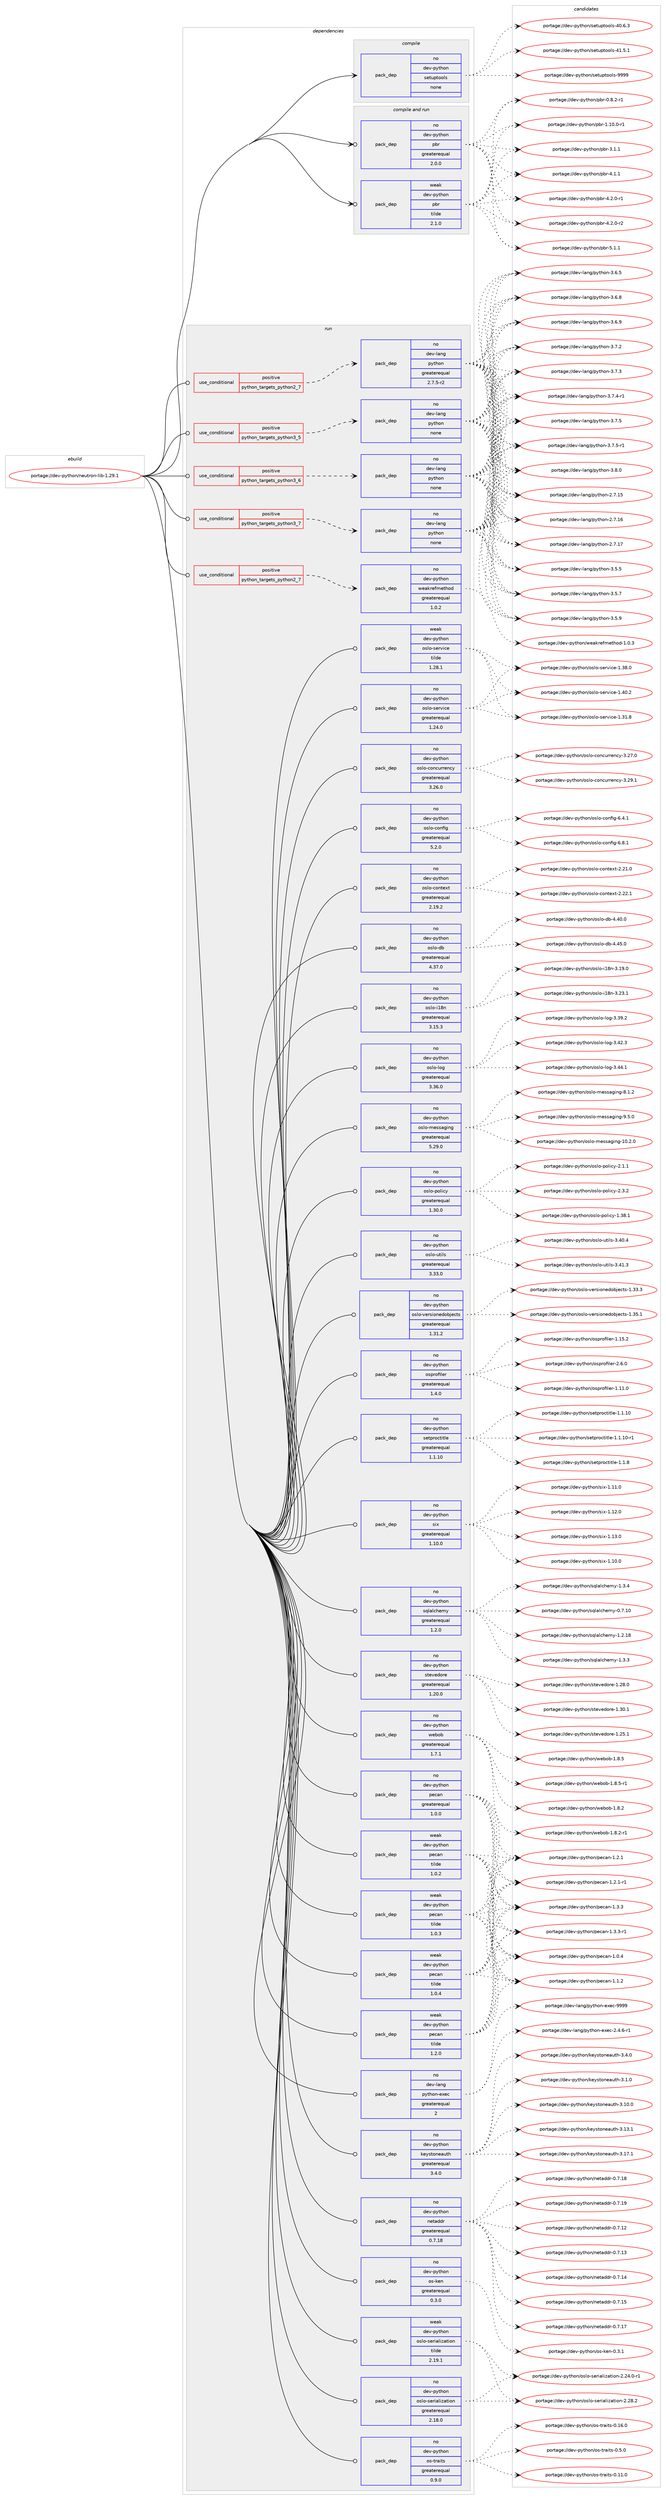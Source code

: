 digraph prolog {

# *************
# Graph options
# *************

newrank=true;
concentrate=true;
compound=true;
graph [rankdir=LR,fontname=Helvetica,fontsize=10,ranksep=1.5];#, ranksep=2.5, nodesep=0.2];
edge  [arrowhead=vee];
node  [fontname=Helvetica,fontsize=10];

# **********
# The ebuild
# **********

subgraph cluster_leftcol {
color=gray;
rank=same;
label=<<i>ebuild</i>>;
id [label="portage://dev-python/neutron-lib-1.29.1", color=red, width=4, href="../dev-python/neutron-lib-1.29.1.svg"];
}

# ****************
# The dependencies
# ****************

subgraph cluster_midcol {
color=gray;
label=<<i>dependencies</i>>;
subgraph cluster_compile {
fillcolor="#eeeeee";
style=filled;
label=<<i>compile</i>>;
subgraph pack115748 {
dependency151464 [label=<<TABLE BORDER="0" CELLBORDER="1" CELLSPACING="0" CELLPADDING="4" WIDTH="220"><TR><TD ROWSPAN="6" CELLPADDING="30">pack_dep</TD></TR><TR><TD WIDTH="110">no</TD></TR><TR><TD>dev-python</TD></TR><TR><TD>setuptools</TD></TR><TR><TD>none</TD></TR><TR><TD></TD></TR></TABLE>>, shape=none, color=blue];
}
id:e -> dependency151464:w [weight=20,style="solid",arrowhead="vee"];
}
subgraph cluster_compileandrun {
fillcolor="#eeeeee";
style=filled;
label=<<i>compile and run</i>>;
subgraph pack115749 {
dependency151465 [label=<<TABLE BORDER="0" CELLBORDER="1" CELLSPACING="0" CELLPADDING="4" WIDTH="220"><TR><TD ROWSPAN="6" CELLPADDING="30">pack_dep</TD></TR><TR><TD WIDTH="110">no</TD></TR><TR><TD>dev-python</TD></TR><TR><TD>pbr</TD></TR><TR><TD>greaterequal</TD></TR><TR><TD>2.0.0</TD></TR></TABLE>>, shape=none, color=blue];
}
id:e -> dependency151465:w [weight=20,style="solid",arrowhead="odotvee"];
subgraph pack115750 {
dependency151466 [label=<<TABLE BORDER="0" CELLBORDER="1" CELLSPACING="0" CELLPADDING="4" WIDTH="220"><TR><TD ROWSPAN="6" CELLPADDING="30">pack_dep</TD></TR><TR><TD WIDTH="110">weak</TD></TR><TR><TD>dev-python</TD></TR><TR><TD>pbr</TD></TR><TR><TD>tilde</TD></TR><TR><TD>2.1.0</TD></TR></TABLE>>, shape=none, color=blue];
}
id:e -> dependency151466:w [weight=20,style="solid",arrowhead="odotvee"];
}
subgraph cluster_run {
fillcolor="#eeeeee";
style=filled;
label=<<i>run</i>>;
subgraph cond32390 {
dependency151467 [label=<<TABLE BORDER="0" CELLBORDER="1" CELLSPACING="0" CELLPADDING="4"><TR><TD ROWSPAN="3" CELLPADDING="10">use_conditional</TD></TR><TR><TD>positive</TD></TR><TR><TD>python_targets_python2_7</TD></TR></TABLE>>, shape=none, color=red];
subgraph pack115751 {
dependency151468 [label=<<TABLE BORDER="0" CELLBORDER="1" CELLSPACING="0" CELLPADDING="4" WIDTH="220"><TR><TD ROWSPAN="6" CELLPADDING="30">pack_dep</TD></TR><TR><TD WIDTH="110">no</TD></TR><TR><TD>dev-lang</TD></TR><TR><TD>python</TD></TR><TR><TD>greaterequal</TD></TR><TR><TD>2.7.5-r2</TD></TR></TABLE>>, shape=none, color=blue];
}
dependency151467:e -> dependency151468:w [weight=20,style="dashed",arrowhead="vee"];
}
id:e -> dependency151467:w [weight=20,style="solid",arrowhead="odot"];
subgraph cond32391 {
dependency151469 [label=<<TABLE BORDER="0" CELLBORDER="1" CELLSPACING="0" CELLPADDING="4"><TR><TD ROWSPAN="3" CELLPADDING="10">use_conditional</TD></TR><TR><TD>positive</TD></TR><TR><TD>python_targets_python2_7</TD></TR></TABLE>>, shape=none, color=red];
subgraph pack115752 {
dependency151470 [label=<<TABLE BORDER="0" CELLBORDER="1" CELLSPACING="0" CELLPADDING="4" WIDTH="220"><TR><TD ROWSPAN="6" CELLPADDING="30">pack_dep</TD></TR><TR><TD WIDTH="110">no</TD></TR><TR><TD>dev-python</TD></TR><TR><TD>weakrefmethod</TD></TR><TR><TD>greaterequal</TD></TR><TR><TD>1.0.2</TD></TR></TABLE>>, shape=none, color=blue];
}
dependency151469:e -> dependency151470:w [weight=20,style="dashed",arrowhead="vee"];
}
id:e -> dependency151469:w [weight=20,style="solid",arrowhead="odot"];
subgraph cond32392 {
dependency151471 [label=<<TABLE BORDER="0" CELLBORDER="1" CELLSPACING="0" CELLPADDING="4"><TR><TD ROWSPAN="3" CELLPADDING="10">use_conditional</TD></TR><TR><TD>positive</TD></TR><TR><TD>python_targets_python3_5</TD></TR></TABLE>>, shape=none, color=red];
subgraph pack115753 {
dependency151472 [label=<<TABLE BORDER="0" CELLBORDER="1" CELLSPACING="0" CELLPADDING="4" WIDTH="220"><TR><TD ROWSPAN="6" CELLPADDING="30">pack_dep</TD></TR><TR><TD WIDTH="110">no</TD></TR><TR><TD>dev-lang</TD></TR><TR><TD>python</TD></TR><TR><TD>none</TD></TR><TR><TD></TD></TR></TABLE>>, shape=none, color=blue];
}
dependency151471:e -> dependency151472:w [weight=20,style="dashed",arrowhead="vee"];
}
id:e -> dependency151471:w [weight=20,style="solid",arrowhead="odot"];
subgraph cond32393 {
dependency151473 [label=<<TABLE BORDER="0" CELLBORDER="1" CELLSPACING="0" CELLPADDING="4"><TR><TD ROWSPAN="3" CELLPADDING="10">use_conditional</TD></TR><TR><TD>positive</TD></TR><TR><TD>python_targets_python3_6</TD></TR></TABLE>>, shape=none, color=red];
subgraph pack115754 {
dependency151474 [label=<<TABLE BORDER="0" CELLBORDER="1" CELLSPACING="0" CELLPADDING="4" WIDTH="220"><TR><TD ROWSPAN="6" CELLPADDING="30">pack_dep</TD></TR><TR><TD WIDTH="110">no</TD></TR><TR><TD>dev-lang</TD></TR><TR><TD>python</TD></TR><TR><TD>none</TD></TR><TR><TD></TD></TR></TABLE>>, shape=none, color=blue];
}
dependency151473:e -> dependency151474:w [weight=20,style="dashed",arrowhead="vee"];
}
id:e -> dependency151473:w [weight=20,style="solid",arrowhead="odot"];
subgraph cond32394 {
dependency151475 [label=<<TABLE BORDER="0" CELLBORDER="1" CELLSPACING="0" CELLPADDING="4"><TR><TD ROWSPAN="3" CELLPADDING="10">use_conditional</TD></TR><TR><TD>positive</TD></TR><TR><TD>python_targets_python3_7</TD></TR></TABLE>>, shape=none, color=red];
subgraph pack115755 {
dependency151476 [label=<<TABLE BORDER="0" CELLBORDER="1" CELLSPACING="0" CELLPADDING="4" WIDTH="220"><TR><TD ROWSPAN="6" CELLPADDING="30">pack_dep</TD></TR><TR><TD WIDTH="110">no</TD></TR><TR><TD>dev-lang</TD></TR><TR><TD>python</TD></TR><TR><TD>none</TD></TR><TR><TD></TD></TR></TABLE>>, shape=none, color=blue];
}
dependency151475:e -> dependency151476:w [weight=20,style="dashed",arrowhead="vee"];
}
id:e -> dependency151475:w [weight=20,style="solid",arrowhead="odot"];
subgraph pack115756 {
dependency151477 [label=<<TABLE BORDER="0" CELLBORDER="1" CELLSPACING="0" CELLPADDING="4" WIDTH="220"><TR><TD ROWSPAN="6" CELLPADDING="30">pack_dep</TD></TR><TR><TD WIDTH="110">no</TD></TR><TR><TD>dev-lang</TD></TR><TR><TD>python-exec</TD></TR><TR><TD>greaterequal</TD></TR><TR><TD>2</TD></TR></TABLE>>, shape=none, color=blue];
}
id:e -> dependency151477:w [weight=20,style="solid",arrowhead="odot"];
subgraph pack115757 {
dependency151478 [label=<<TABLE BORDER="0" CELLBORDER="1" CELLSPACING="0" CELLPADDING="4" WIDTH="220"><TR><TD ROWSPAN="6" CELLPADDING="30">pack_dep</TD></TR><TR><TD WIDTH="110">no</TD></TR><TR><TD>dev-python</TD></TR><TR><TD>keystoneauth</TD></TR><TR><TD>greaterequal</TD></TR><TR><TD>3.4.0</TD></TR></TABLE>>, shape=none, color=blue];
}
id:e -> dependency151478:w [weight=20,style="solid",arrowhead="odot"];
subgraph pack115758 {
dependency151479 [label=<<TABLE BORDER="0" CELLBORDER="1" CELLSPACING="0" CELLPADDING="4" WIDTH="220"><TR><TD ROWSPAN="6" CELLPADDING="30">pack_dep</TD></TR><TR><TD WIDTH="110">no</TD></TR><TR><TD>dev-python</TD></TR><TR><TD>netaddr</TD></TR><TR><TD>greaterequal</TD></TR><TR><TD>0.7.18</TD></TR></TABLE>>, shape=none, color=blue];
}
id:e -> dependency151479:w [weight=20,style="solid",arrowhead="odot"];
subgraph pack115759 {
dependency151480 [label=<<TABLE BORDER="0" CELLBORDER="1" CELLSPACING="0" CELLPADDING="4" WIDTH="220"><TR><TD ROWSPAN="6" CELLPADDING="30">pack_dep</TD></TR><TR><TD WIDTH="110">no</TD></TR><TR><TD>dev-python</TD></TR><TR><TD>os-ken</TD></TR><TR><TD>greaterequal</TD></TR><TR><TD>0.3.0</TD></TR></TABLE>>, shape=none, color=blue];
}
id:e -> dependency151480:w [weight=20,style="solid",arrowhead="odot"];
subgraph pack115760 {
dependency151481 [label=<<TABLE BORDER="0" CELLBORDER="1" CELLSPACING="0" CELLPADDING="4" WIDTH="220"><TR><TD ROWSPAN="6" CELLPADDING="30">pack_dep</TD></TR><TR><TD WIDTH="110">no</TD></TR><TR><TD>dev-python</TD></TR><TR><TD>os-traits</TD></TR><TR><TD>greaterequal</TD></TR><TR><TD>0.9.0</TD></TR></TABLE>>, shape=none, color=blue];
}
id:e -> dependency151481:w [weight=20,style="solid",arrowhead="odot"];
subgraph pack115761 {
dependency151482 [label=<<TABLE BORDER="0" CELLBORDER="1" CELLSPACING="0" CELLPADDING="4" WIDTH="220"><TR><TD ROWSPAN="6" CELLPADDING="30">pack_dep</TD></TR><TR><TD WIDTH="110">no</TD></TR><TR><TD>dev-python</TD></TR><TR><TD>oslo-concurrency</TD></TR><TR><TD>greaterequal</TD></TR><TR><TD>3.26.0</TD></TR></TABLE>>, shape=none, color=blue];
}
id:e -> dependency151482:w [weight=20,style="solid",arrowhead="odot"];
subgraph pack115762 {
dependency151483 [label=<<TABLE BORDER="0" CELLBORDER="1" CELLSPACING="0" CELLPADDING="4" WIDTH="220"><TR><TD ROWSPAN="6" CELLPADDING="30">pack_dep</TD></TR><TR><TD WIDTH="110">no</TD></TR><TR><TD>dev-python</TD></TR><TR><TD>oslo-config</TD></TR><TR><TD>greaterequal</TD></TR><TR><TD>5.2.0</TD></TR></TABLE>>, shape=none, color=blue];
}
id:e -> dependency151483:w [weight=20,style="solid",arrowhead="odot"];
subgraph pack115763 {
dependency151484 [label=<<TABLE BORDER="0" CELLBORDER="1" CELLSPACING="0" CELLPADDING="4" WIDTH="220"><TR><TD ROWSPAN="6" CELLPADDING="30">pack_dep</TD></TR><TR><TD WIDTH="110">no</TD></TR><TR><TD>dev-python</TD></TR><TR><TD>oslo-context</TD></TR><TR><TD>greaterequal</TD></TR><TR><TD>2.19.2</TD></TR></TABLE>>, shape=none, color=blue];
}
id:e -> dependency151484:w [weight=20,style="solid",arrowhead="odot"];
subgraph pack115764 {
dependency151485 [label=<<TABLE BORDER="0" CELLBORDER="1" CELLSPACING="0" CELLPADDING="4" WIDTH="220"><TR><TD ROWSPAN="6" CELLPADDING="30">pack_dep</TD></TR><TR><TD WIDTH="110">no</TD></TR><TR><TD>dev-python</TD></TR><TR><TD>oslo-db</TD></TR><TR><TD>greaterequal</TD></TR><TR><TD>4.37.0</TD></TR></TABLE>>, shape=none, color=blue];
}
id:e -> dependency151485:w [weight=20,style="solid",arrowhead="odot"];
subgraph pack115765 {
dependency151486 [label=<<TABLE BORDER="0" CELLBORDER="1" CELLSPACING="0" CELLPADDING="4" WIDTH="220"><TR><TD ROWSPAN="6" CELLPADDING="30">pack_dep</TD></TR><TR><TD WIDTH="110">no</TD></TR><TR><TD>dev-python</TD></TR><TR><TD>oslo-i18n</TD></TR><TR><TD>greaterequal</TD></TR><TR><TD>3.15.3</TD></TR></TABLE>>, shape=none, color=blue];
}
id:e -> dependency151486:w [weight=20,style="solid",arrowhead="odot"];
subgraph pack115766 {
dependency151487 [label=<<TABLE BORDER="0" CELLBORDER="1" CELLSPACING="0" CELLPADDING="4" WIDTH="220"><TR><TD ROWSPAN="6" CELLPADDING="30">pack_dep</TD></TR><TR><TD WIDTH="110">no</TD></TR><TR><TD>dev-python</TD></TR><TR><TD>oslo-log</TD></TR><TR><TD>greaterequal</TD></TR><TR><TD>3.36.0</TD></TR></TABLE>>, shape=none, color=blue];
}
id:e -> dependency151487:w [weight=20,style="solid",arrowhead="odot"];
subgraph pack115767 {
dependency151488 [label=<<TABLE BORDER="0" CELLBORDER="1" CELLSPACING="0" CELLPADDING="4" WIDTH="220"><TR><TD ROWSPAN="6" CELLPADDING="30">pack_dep</TD></TR><TR><TD WIDTH="110">no</TD></TR><TR><TD>dev-python</TD></TR><TR><TD>oslo-messaging</TD></TR><TR><TD>greaterequal</TD></TR><TR><TD>5.29.0</TD></TR></TABLE>>, shape=none, color=blue];
}
id:e -> dependency151488:w [weight=20,style="solid",arrowhead="odot"];
subgraph pack115768 {
dependency151489 [label=<<TABLE BORDER="0" CELLBORDER="1" CELLSPACING="0" CELLPADDING="4" WIDTH="220"><TR><TD ROWSPAN="6" CELLPADDING="30">pack_dep</TD></TR><TR><TD WIDTH="110">no</TD></TR><TR><TD>dev-python</TD></TR><TR><TD>oslo-policy</TD></TR><TR><TD>greaterequal</TD></TR><TR><TD>1.30.0</TD></TR></TABLE>>, shape=none, color=blue];
}
id:e -> dependency151489:w [weight=20,style="solid",arrowhead="odot"];
subgraph pack115769 {
dependency151490 [label=<<TABLE BORDER="0" CELLBORDER="1" CELLSPACING="0" CELLPADDING="4" WIDTH="220"><TR><TD ROWSPAN="6" CELLPADDING="30">pack_dep</TD></TR><TR><TD WIDTH="110">no</TD></TR><TR><TD>dev-python</TD></TR><TR><TD>oslo-serialization</TD></TR><TR><TD>greaterequal</TD></TR><TR><TD>2.18.0</TD></TR></TABLE>>, shape=none, color=blue];
}
id:e -> dependency151490:w [weight=20,style="solid",arrowhead="odot"];
subgraph pack115770 {
dependency151491 [label=<<TABLE BORDER="0" CELLBORDER="1" CELLSPACING="0" CELLPADDING="4" WIDTH="220"><TR><TD ROWSPAN="6" CELLPADDING="30">pack_dep</TD></TR><TR><TD WIDTH="110">no</TD></TR><TR><TD>dev-python</TD></TR><TR><TD>oslo-service</TD></TR><TR><TD>greaterequal</TD></TR><TR><TD>1.24.0</TD></TR></TABLE>>, shape=none, color=blue];
}
id:e -> dependency151491:w [weight=20,style="solid",arrowhead="odot"];
subgraph pack115771 {
dependency151492 [label=<<TABLE BORDER="0" CELLBORDER="1" CELLSPACING="0" CELLPADDING="4" WIDTH="220"><TR><TD ROWSPAN="6" CELLPADDING="30">pack_dep</TD></TR><TR><TD WIDTH="110">no</TD></TR><TR><TD>dev-python</TD></TR><TR><TD>oslo-utils</TD></TR><TR><TD>greaterequal</TD></TR><TR><TD>3.33.0</TD></TR></TABLE>>, shape=none, color=blue];
}
id:e -> dependency151492:w [weight=20,style="solid",arrowhead="odot"];
subgraph pack115772 {
dependency151493 [label=<<TABLE BORDER="0" CELLBORDER="1" CELLSPACING="0" CELLPADDING="4" WIDTH="220"><TR><TD ROWSPAN="6" CELLPADDING="30">pack_dep</TD></TR><TR><TD WIDTH="110">no</TD></TR><TR><TD>dev-python</TD></TR><TR><TD>oslo-versionedobjects</TD></TR><TR><TD>greaterequal</TD></TR><TR><TD>1.31.2</TD></TR></TABLE>>, shape=none, color=blue];
}
id:e -> dependency151493:w [weight=20,style="solid",arrowhead="odot"];
subgraph pack115773 {
dependency151494 [label=<<TABLE BORDER="0" CELLBORDER="1" CELLSPACING="0" CELLPADDING="4" WIDTH="220"><TR><TD ROWSPAN="6" CELLPADDING="30">pack_dep</TD></TR><TR><TD WIDTH="110">no</TD></TR><TR><TD>dev-python</TD></TR><TR><TD>osprofiler</TD></TR><TR><TD>greaterequal</TD></TR><TR><TD>1.4.0</TD></TR></TABLE>>, shape=none, color=blue];
}
id:e -> dependency151494:w [weight=20,style="solid",arrowhead="odot"];
subgraph pack115774 {
dependency151495 [label=<<TABLE BORDER="0" CELLBORDER="1" CELLSPACING="0" CELLPADDING="4" WIDTH="220"><TR><TD ROWSPAN="6" CELLPADDING="30">pack_dep</TD></TR><TR><TD WIDTH="110">no</TD></TR><TR><TD>dev-python</TD></TR><TR><TD>pecan</TD></TR><TR><TD>greaterequal</TD></TR><TR><TD>1.0.0</TD></TR></TABLE>>, shape=none, color=blue];
}
id:e -> dependency151495:w [weight=20,style="solid",arrowhead="odot"];
subgraph pack115775 {
dependency151496 [label=<<TABLE BORDER="0" CELLBORDER="1" CELLSPACING="0" CELLPADDING="4" WIDTH="220"><TR><TD ROWSPAN="6" CELLPADDING="30">pack_dep</TD></TR><TR><TD WIDTH="110">no</TD></TR><TR><TD>dev-python</TD></TR><TR><TD>setproctitle</TD></TR><TR><TD>greaterequal</TD></TR><TR><TD>1.1.10</TD></TR></TABLE>>, shape=none, color=blue];
}
id:e -> dependency151496:w [weight=20,style="solid",arrowhead="odot"];
subgraph pack115776 {
dependency151497 [label=<<TABLE BORDER="0" CELLBORDER="1" CELLSPACING="0" CELLPADDING="4" WIDTH="220"><TR><TD ROWSPAN="6" CELLPADDING="30">pack_dep</TD></TR><TR><TD WIDTH="110">no</TD></TR><TR><TD>dev-python</TD></TR><TR><TD>six</TD></TR><TR><TD>greaterequal</TD></TR><TR><TD>1.10.0</TD></TR></TABLE>>, shape=none, color=blue];
}
id:e -> dependency151497:w [weight=20,style="solid",arrowhead="odot"];
subgraph pack115777 {
dependency151498 [label=<<TABLE BORDER="0" CELLBORDER="1" CELLSPACING="0" CELLPADDING="4" WIDTH="220"><TR><TD ROWSPAN="6" CELLPADDING="30">pack_dep</TD></TR><TR><TD WIDTH="110">no</TD></TR><TR><TD>dev-python</TD></TR><TR><TD>sqlalchemy</TD></TR><TR><TD>greaterequal</TD></TR><TR><TD>1.2.0</TD></TR></TABLE>>, shape=none, color=blue];
}
id:e -> dependency151498:w [weight=20,style="solid",arrowhead="odot"];
subgraph pack115778 {
dependency151499 [label=<<TABLE BORDER="0" CELLBORDER="1" CELLSPACING="0" CELLPADDING="4" WIDTH="220"><TR><TD ROWSPAN="6" CELLPADDING="30">pack_dep</TD></TR><TR><TD WIDTH="110">no</TD></TR><TR><TD>dev-python</TD></TR><TR><TD>stevedore</TD></TR><TR><TD>greaterequal</TD></TR><TR><TD>1.20.0</TD></TR></TABLE>>, shape=none, color=blue];
}
id:e -> dependency151499:w [weight=20,style="solid",arrowhead="odot"];
subgraph pack115779 {
dependency151500 [label=<<TABLE BORDER="0" CELLBORDER="1" CELLSPACING="0" CELLPADDING="4" WIDTH="220"><TR><TD ROWSPAN="6" CELLPADDING="30">pack_dep</TD></TR><TR><TD WIDTH="110">no</TD></TR><TR><TD>dev-python</TD></TR><TR><TD>webob</TD></TR><TR><TD>greaterequal</TD></TR><TR><TD>1.7.1</TD></TR></TABLE>>, shape=none, color=blue];
}
id:e -> dependency151500:w [weight=20,style="solid",arrowhead="odot"];
subgraph pack115780 {
dependency151501 [label=<<TABLE BORDER="0" CELLBORDER="1" CELLSPACING="0" CELLPADDING="4" WIDTH="220"><TR><TD ROWSPAN="6" CELLPADDING="30">pack_dep</TD></TR><TR><TD WIDTH="110">weak</TD></TR><TR><TD>dev-python</TD></TR><TR><TD>oslo-serialization</TD></TR><TR><TD>tilde</TD></TR><TR><TD>2.19.1</TD></TR></TABLE>>, shape=none, color=blue];
}
id:e -> dependency151501:w [weight=20,style="solid",arrowhead="odot"];
subgraph pack115781 {
dependency151502 [label=<<TABLE BORDER="0" CELLBORDER="1" CELLSPACING="0" CELLPADDING="4" WIDTH="220"><TR><TD ROWSPAN="6" CELLPADDING="30">pack_dep</TD></TR><TR><TD WIDTH="110">weak</TD></TR><TR><TD>dev-python</TD></TR><TR><TD>oslo-service</TD></TR><TR><TD>tilde</TD></TR><TR><TD>1.28.1</TD></TR></TABLE>>, shape=none, color=blue];
}
id:e -> dependency151502:w [weight=20,style="solid",arrowhead="odot"];
subgraph pack115782 {
dependency151503 [label=<<TABLE BORDER="0" CELLBORDER="1" CELLSPACING="0" CELLPADDING="4" WIDTH="220"><TR><TD ROWSPAN="6" CELLPADDING="30">pack_dep</TD></TR><TR><TD WIDTH="110">weak</TD></TR><TR><TD>dev-python</TD></TR><TR><TD>pecan</TD></TR><TR><TD>tilde</TD></TR><TR><TD>1.0.2</TD></TR></TABLE>>, shape=none, color=blue];
}
id:e -> dependency151503:w [weight=20,style="solid",arrowhead="odot"];
subgraph pack115783 {
dependency151504 [label=<<TABLE BORDER="0" CELLBORDER="1" CELLSPACING="0" CELLPADDING="4" WIDTH="220"><TR><TD ROWSPAN="6" CELLPADDING="30">pack_dep</TD></TR><TR><TD WIDTH="110">weak</TD></TR><TR><TD>dev-python</TD></TR><TR><TD>pecan</TD></TR><TR><TD>tilde</TD></TR><TR><TD>1.0.3</TD></TR></TABLE>>, shape=none, color=blue];
}
id:e -> dependency151504:w [weight=20,style="solid",arrowhead="odot"];
subgraph pack115784 {
dependency151505 [label=<<TABLE BORDER="0" CELLBORDER="1" CELLSPACING="0" CELLPADDING="4" WIDTH="220"><TR><TD ROWSPAN="6" CELLPADDING="30">pack_dep</TD></TR><TR><TD WIDTH="110">weak</TD></TR><TR><TD>dev-python</TD></TR><TR><TD>pecan</TD></TR><TR><TD>tilde</TD></TR><TR><TD>1.0.4</TD></TR></TABLE>>, shape=none, color=blue];
}
id:e -> dependency151505:w [weight=20,style="solid",arrowhead="odot"];
subgraph pack115785 {
dependency151506 [label=<<TABLE BORDER="0" CELLBORDER="1" CELLSPACING="0" CELLPADDING="4" WIDTH="220"><TR><TD ROWSPAN="6" CELLPADDING="30">pack_dep</TD></TR><TR><TD WIDTH="110">weak</TD></TR><TR><TD>dev-python</TD></TR><TR><TD>pecan</TD></TR><TR><TD>tilde</TD></TR><TR><TD>1.2.0</TD></TR></TABLE>>, shape=none, color=blue];
}
id:e -> dependency151506:w [weight=20,style="solid",arrowhead="odot"];
}
}

# **************
# The candidates
# **************

subgraph cluster_choices {
rank=same;
color=gray;
label=<<i>candidates</i>>;

subgraph choice115748 {
color=black;
nodesep=1;
choiceportage100101118451121211161041111104711510111611711211611111110811545524846544651 [label="portage://dev-python/setuptools-40.6.3", color=red, width=4,href="../dev-python/setuptools-40.6.3.svg"];
choiceportage100101118451121211161041111104711510111611711211611111110811545524946534649 [label="portage://dev-python/setuptools-41.5.1", color=red, width=4,href="../dev-python/setuptools-41.5.1.svg"];
choiceportage10010111845112121116104111110471151011161171121161111111081154557575757 [label="portage://dev-python/setuptools-9999", color=red, width=4,href="../dev-python/setuptools-9999.svg"];
dependency151464:e -> choiceportage100101118451121211161041111104711510111611711211611111110811545524846544651:w [style=dotted,weight="100"];
dependency151464:e -> choiceportage100101118451121211161041111104711510111611711211611111110811545524946534649:w [style=dotted,weight="100"];
dependency151464:e -> choiceportage10010111845112121116104111110471151011161171121161111111081154557575757:w [style=dotted,weight="100"];
}
subgraph choice115749 {
color=black;
nodesep=1;
choiceportage1001011184511212111610411111047112981144548465646504511449 [label="portage://dev-python/pbr-0.8.2-r1", color=red, width=4,href="../dev-python/pbr-0.8.2-r1.svg"];
choiceportage100101118451121211161041111104711298114454946494846484511449 [label="portage://dev-python/pbr-1.10.0-r1", color=red, width=4,href="../dev-python/pbr-1.10.0-r1.svg"];
choiceportage100101118451121211161041111104711298114455146494649 [label="portage://dev-python/pbr-3.1.1", color=red, width=4,href="../dev-python/pbr-3.1.1.svg"];
choiceportage100101118451121211161041111104711298114455246494649 [label="portage://dev-python/pbr-4.1.1", color=red, width=4,href="../dev-python/pbr-4.1.1.svg"];
choiceportage1001011184511212111610411111047112981144552465046484511449 [label="portage://dev-python/pbr-4.2.0-r1", color=red, width=4,href="../dev-python/pbr-4.2.0-r1.svg"];
choiceportage1001011184511212111610411111047112981144552465046484511450 [label="portage://dev-python/pbr-4.2.0-r2", color=red, width=4,href="../dev-python/pbr-4.2.0-r2.svg"];
choiceportage100101118451121211161041111104711298114455346494649 [label="portage://dev-python/pbr-5.1.1", color=red, width=4,href="../dev-python/pbr-5.1.1.svg"];
dependency151465:e -> choiceportage1001011184511212111610411111047112981144548465646504511449:w [style=dotted,weight="100"];
dependency151465:e -> choiceportage100101118451121211161041111104711298114454946494846484511449:w [style=dotted,weight="100"];
dependency151465:e -> choiceportage100101118451121211161041111104711298114455146494649:w [style=dotted,weight="100"];
dependency151465:e -> choiceportage100101118451121211161041111104711298114455246494649:w [style=dotted,weight="100"];
dependency151465:e -> choiceportage1001011184511212111610411111047112981144552465046484511449:w [style=dotted,weight="100"];
dependency151465:e -> choiceportage1001011184511212111610411111047112981144552465046484511450:w [style=dotted,weight="100"];
dependency151465:e -> choiceportage100101118451121211161041111104711298114455346494649:w [style=dotted,weight="100"];
}
subgraph choice115750 {
color=black;
nodesep=1;
choiceportage1001011184511212111610411111047112981144548465646504511449 [label="portage://dev-python/pbr-0.8.2-r1", color=red, width=4,href="../dev-python/pbr-0.8.2-r1.svg"];
choiceportage100101118451121211161041111104711298114454946494846484511449 [label="portage://dev-python/pbr-1.10.0-r1", color=red, width=4,href="../dev-python/pbr-1.10.0-r1.svg"];
choiceportage100101118451121211161041111104711298114455146494649 [label="portage://dev-python/pbr-3.1.1", color=red, width=4,href="../dev-python/pbr-3.1.1.svg"];
choiceportage100101118451121211161041111104711298114455246494649 [label="portage://dev-python/pbr-4.1.1", color=red, width=4,href="../dev-python/pbr-4.1.1.svg"];
choiceportage1001011184511212111610411111047112981144552465046484511449 [label="portage://dev-python/pbr-4.2.0-r1", color=red, width=4,href="../dev-python/pbr-4.2.0-r1.svg"];
choiceportage1001011184511212111610411111047112981144552465046484511450 [label="portage://dev-python/pbr-4.2.0-r2", color=red, width=4,href="../dev-python/pbr-4.2.0-r2.svg"];
choiceportage100101118451121211161041111104711298114455346494649 [label="portage://dev-python/pbr-5.1.1", color=red, width=4,href="../dev-python/pbr-5.1.1.svg"];
dependency151466:e -> choiceportage1001011184511212111610411111047112981144548465646504511449:w [style=dotted,weight="100"];
dependency151466:e -> choiceportage100101118451121211161041111104711298114454946494846484511449:w [style=dotted,weight="100"];
dependency151466:e -> choiceportage100101118451121211161041111104711298114455146494649:w [style=dotted,weight="100"];
dependency151466:e -> choiceportage100101118451121211161041111104711298114455246494649:w [style=dotted,weight="100"];
dependency151466:e -> choiceportage1001011184511212111610411111047112981144552465046484511449:w [style=dotted,weight="100"];
dependency151466:e -> choiceportage1001011184511212111610411111047112981144552465046484511450:w [style=dotted,weight="100"];
dependency151466:e -> choiceportage100101118451121211161041111104711298114455346494649:w [style=dotted,weight="100"];
}
subgraph choice115751 {
color=black;
nodesep=1;
choiceportage10010111845108971101034711212111610411111045504655464953 [label="portage://dev-lang/python-2.7.15", color=red, width=4,href="../dev-lang/python-2.7.15.svg"];
choiceportage10010111845108971101034711212111610411111045504655464954 [label="portage://dev-lang/python-2.7.16", color=red, width=4,href="../dev-lang/python-2.7.16.svg"];
choiceportage10010111845108971101034711212111610411111045504655464955 [label="portage://dev-lang/python-2.7.17", color=red, width=4,href="../dev-lang/python-2.7.17.svg"];
choiceportage100101118451089711010347112121116104111110455146534653 [label="portage://dev-lang/python-3.5.5", color=red, width=4,href="../dev-lang/python-3.5.5.svg"];
choiceportage100101118451089711010347112121116104111110455146534655 [label="portage://dev-lang/python-3.5.7", color=red, width=4,href="../dev-lang/python-3.5.7.svg"];
choiceportage100101118451089711010347112121116104111110455146534657 [label="portage://dev-lang/python-3.5.9", color=red, width=4,href="../dev-lang/python-3.5.9.svg"];
choiceportage100101118451089711010347112121116104111110455146544653 [label="portage://dev-lang/python-3.6.5", color=red, width=4,href="../dev-lang/python-3.6.5.svg"];
choiceportage100101118451089711010347112121116104111110455146544656 [label="portage://dev-lang/python-3.6.8", color=red, width=4,href="../dev-lang/python-3.6.8.svg"];
choiceportage100101118451089711010347112121116104111110455146544657 [label="portage://dev-lang/python-3.6.9", color=red, width=4,href="../dev-lang/python-3.6.9.svg"];
choiceportage100101118451089711010347112121116104111110455146554650 [label="portage://dev-lang/python-3.7.2", color=red, width=4,href="../dev-lang/python-3.7.2.svg"];
choiceportage100101118451089711010347112121116104111110455146554651 [label="portage://dev-lang/python-3.7.3", color=red, width=4,href="../dev-lang/python-3.7.3.svg"];
choiceportage1001011184510897110103471121211161041111104551465546524511449 [label="portage://dev-lang/python-3.7.4-r1", color=red, width=4,href="../dev-lang/python-3.7.4-r1.svg"];
choiceportage100101118451089711010347112121116104111110455146554653 [label="portage://dev-lang/python-3.7.5", color=red, width=4,href="../dev-lang/python-3.7.5.svg"];
choiceportage1001011184510897110103471121211161041111104551465546534511449 [label="portage://dev-lang/python-3.7.5-r1", color=red, width=4,href="../dev-lang/python-3.7.5-r1.svg"];
choiceportage100101118451089711010347112121116104111110455146564648 [label="portage://dev-lang/python-3.8.0", color=red, width=4,href="../dev-lang/python-3.8.0.svg"];
dependency151468:e -> choiceportage10010111845108971101034711212111610411111045504655464953:w [style=dotted,weight="100"];
dependency151468:e -> choiceportage10010111845108971101034711212111610411111045504655464954:w [style=dotted,weight="100"];
dependency151468:e -> choiceportage10010111845108971101034711212111610411111045504655464955:w [style=dotted,weight="100"];
dependency151468:e -> choiceportage100101118451089711010347112121116104111110455146534653:w [style=dotted,weight="100"];
dependency151468:e -> choiceportage100101118451089711010347112121116104111110455146534655:w [style=dotted,weight="100"];
dependency151468:e -> choiceportage100101118451089711010347112121116104111110455146534657:w [style=dotted,weight="100"];
dependency151468:e -> choiceportage100101118451089711010347112121116104111110455146544653:w [style=dotted,weight="100"];
dependency151468:e -> choiceportage100101118451089711010347112121116104111110455146544656:w [style=dotted,weight="100"];
dependency151468:e -> choiceportage100101118451089711010347112121116104111110455146544657:w [style=dotted,weight="100"];
dependency151468:e -> choiceportage100101118451089711010347112121116104111110455146554650:w [style=dotted,weight="100"];
dependency151468:e -> choiceportage100101118451089711010347112121116104111110455146554651:w [style=dotted,weight="100"];
dependency151468:e -> choiceportage1001011184510897110103471121211161041111104551465546524511449:w [style=dotted,weight="100"];
dependency151468:e -> choiceportage100101118451089711010347112121116104111110455146554653:w [style=dotted,weight="100"];
dependency151468:e -> choiceportage1001011184510897110103471121211161041111104551465546534511449:w [style=dotted,weight="100"];
dependency151468:e -> choiceportage100101118451089711010347112121116104111110455146564648:w [style=dotted,weight="100"];
}
subgraph choice115752 {
color=black;
nodesep=1;
choiceportage100101118451121211161041111104711910197107114101102109101116104111100454946484651 [label="portage://dev-python/weakrefmethod-1.0.3", color=red, width=4,href="../dev-python/weakrefmethod-1.0.3.svg"];
dependency151470:e -> choiceportage100101118451121211161041111104711910197107114101102109101116104111100454946484651:w [style=dotted,weight="100"];
}
subgraph choice115753 {
color=black;
nodesep=1;
choiceportage10010111845108971101034711212111610411111045504655464953 [label="portage://dev-lang/python-2.7.15", color=red, width=4,href="../dev-lang/python-2.7.15.svg"];
choiceportage10010111845108971101034711212111610411111045504655464954 [label="portage://dev-lang/python-2.7.16", color=red, width=4,href="../dev-lang/python-2.7.16.svg"];
choiceportage10010111845108971101034711212111610411111045504655464955 [label="portage://dev-lang/python-2.7.17", color=red, width=4,href="../dev-lang/python-2.7.17.svg"];
choiceportage100101118451089711010347112121116104111110455146534653 [label="portage://dev-lang/python-3.5.5", color=red, width=4,href="../dev-lang/python-3.5.5.svg"];
choiceportage100101118451089711010347112121116104111110455146534655 [label="portage://dev-lang/python-3.5.7", color=red, width=4,href="../dev-lang/python-3.5.7.svg"];
choiceportage100101118451089711010347112121116104111110455146534657 [label="portage://dev-lang/python-3.5.9", color=red, width=4,href="../dev-lang/python-3.5.9.svg"];
choiceportage100101118451089711010347112121116104111110455146544653 [label="portage://dev-lang/python-3.6.5", color=red, width=4,href="../dev-lang/python-3.6.5.svg"];
choiceportage100101118451089711010347112121116104111110455146544656 [label="portage://dev-lang/python-3.6.8", color=red, width=4,href="../dev-lang/python-3.6.8.svg"];
choiceportage100101118451089711010347112121116104111110455146544657 [label="portage://dev-lang/python-3.6.9", color=red, width=4,href="../dev-lang/python-3.6.9.svg"];
choiceportage100101118451089711010347112121116104111110455146554650 [label="portage://dev-lang/python-3.7.2", color=red, width=4,href="../dev-lang/python-3.7.2.svg"];
choiceportage100101118451089711010347112121116104111110455146554651 [label="portage://dev-lang/python-3.7.3", color=red, width=4,href="../dev-lang/python-3.7.3.svg"];
choiceportage1001011184510897110103471121211161041111104551465546524511449 [label="portage://dev-lang/python-3.7.4-r1", color=red, width=4,href="../dev-lang/python-3.7.4-r1.svg"];
choiceportage100101118451089711010347112121116104111110455146554653 [label="portage://dev-lang/python-3.7.5", color=red, width=4,href="../dev-lang/python-3.7.5.svg"];
choiceportage1001011184510897110103471121211161041111104551465546534511449 [label="portage://dev-lang/python-3.7.5-r1", color=red, width=4,href="../dev-lang/python-3.7.5-r1.svg"];
choiceportage100101118451089711010347112121116104111110455146564648 [label="portage://dev-lang/python-3.8.0", color=red, width=4,href="../dev-lang/python-3.8.0.svg"];
dependency151472:e -> choiceportage10010111845108971101034711212111610411111045504655464953:w [style=dotted,weight="100"];
dependency151472:e -> choiceportage10010111845108971101034711212111610411111045504655464954:w [style=dotted,weight="100"];
dependency151472:e -> choiceportage10010111845108971101034711212111610411111045504655464955:w [style=dotted,weight="100"];
dependency151472:e -> choiceportage100101118451089711010347112121116104111110455146534653:w [style=dotted,weight="100"];
dependency151472:e -> choiceportage100101118451089711010347112121116104111110455146534655:w [style=dotted,weight="100"];
dependency151472:e -> choiceportage100101118451089711010347112121116104111110455146534657:w [style=dotted,weight="100"];
dependency151472:e -> choiceportage100101118451089711010347112121116104111110455146544653:w [style=dotted,weight="100"];
dependency151472:e -> choiceportage100101118451089711010347112121116104111110455146544656:w [style=dotted,weight="100"];
dependency151472:e -> choiceportage100101118451089711010347112121116104111110455146544657:w [style=dotted,weight="100"];
dependency151472:e -> choiceportage100101118451089711010347112121116104111110455146554650:w [style=dotted,weight="100"];
dependency151472:e -> choiceportage100101118451089711010347112121116104111110455146554651:w [style=dotted,weight="100"];
dependency151472:e -> choiceportage1001011184510897110103471121211161041111104551465546524511449:w [style=dotted,weight="100"];
dependency151472:e -> choiceportage100101118451089711010347112121116104111110455146554653:w [style=dotted,weight="100"];
dependency151472:e -> choiceportage1001011184510897110103471121211161041111104551465546534511449:w [style=dotted,weight="100"];
dependency151472:e -> choiceportage100101118451089711010347112121116104111110455146564648:w [style=dotted,weight="100"];
}
subgraph choice115754 {
color=black;
nodesep=1;
choiceportage10010111845108971101034711212111610411111045504655464953 [label="portage://dev-lang/python-2.7.15", color=red, width=4,href="../dev-lang/python-2.7.15.svg"];
choiceportage10010111845108971101034711212111610411111045504655464954 [label="portage://dev-lang/python-2.7.16", color=red, width=4,href="../dev-lang/python-2.7.16.svg"];
choiceportage10010111845108971101034711212111610411111045504655464955 [label="portage://dev-lang/python-2.7.17", color=red, width=4,href="../dev-lang/python-2.7.17.svg"];
choiceportage100101118451089711010347112121116104111110455146534653 [label="portage://dev-lang/python-3.5.5", color=red, width=4,href="../dev-lang/python-3.5.5.svg"];
choiceportage100101118451089711010347112121116104111110455146534655 [label="portage://dev-lang/python-3.5.7", color=red, width=4,href="../dev-lang/python-3.5.7.svg"];
choiceportage100101118451089711010347112121116104111110455146534657 [label="portage://dev-lang/python-3.5.9", color=red, width=4,href="../dev-lang/python-3.5.9.svg"];
choiceportage100101118451089711010347112121116104111110455146544653 [label="portage://dev-lang/python-3.6.5", color=red, width=4,href="../dev-lang/python-3.6.5.svg"];
choiceportage100101118451089711010347112121116104111110455146544656 [label="portage://dev-lang/python-3.6.8", color=red, width=4,href="../dev-lang/python-3.6.8.svg"];
choiceportage100101118451089711010347112121116104111110455146544657 [label="portage://dev-lang/python-3.6.9", color=red, width=4,href="../dev-lang/python-3.6.9.svg"];
choiceportage100101118451089711010347112121116104111110455146554650 [label="portage://dev-lang/python-3.7.2", color=red, width=4,href="../dev-lang/python-3.7.2.svg"];
choiceportage100101118451089711010347112121116104111110455146554651 [label="portage://dev-lang/python-3.7.3", color=red, width=4,href="../dev-lang/python-3.7.3.svg"];
choiceportage1001011184510897110103471121211161041111104551465546524511449 [label="portage://dev-lang/python-3.7.4-r1", color=red, width=4,href="../dev-lang/python-3.7.4-r1.svg"];
choiceportage100101118451089711010347112121116104111110455146554653 [label="portage://dev-lang/python-3.7.5", color=red, width=4,href="../dev-lang/python-3.7.5.svg"];
choiceportage1001011184510897110103471121211161041111104551465546534511449 [label="portage://dev-lang/python-3.7.5-r1", color=red, width=4,href="../dev-lang/python-3.7.5-r1.svg"];
choiceportage100101118451089711010347112121116104111110455146564648 [label="portage://dev-lang/python-3.8.0", color=red, width=4,href="../dev-lang/python-3.8.0.svg"];
dependency151474:e -> choiceportage10010111845108971101034711212111610411111045504655464953:w [style=dotted,weight="100"];
dependency151474:e -> choiceportage10010111845108971101034711212111610411111045504655464954:w [style=dotted,weight="100"];
dependency151474:e -> choiceportage10010111845108971101034711212111610411111045504655464955:w [style=dotted,weight="100"];
dependency151474:e -> choiceportage100101118451089711010347112121116104111110455146534653:w [style=dotted,weight="100"];
dependency151474:e -> choiceportage100101118451089711010347112121116104111110455146534655:w [style=dotted,weight="100"];
dependency151474:e -> choiceportage100101118451089711010347112121116104111110455146534657:w [style=dotted,weight="100"];
dependency151474:e -> choiceportage100101118451089711010347112121116104111110455146544653:w [style=dotted,weight="100"];
dependency151474:e -> choiceportage100101118451089711010347112121116104111110455146544656:w [style=dotted,weight="100"];
dependency151474:e -> choiceportage100101118451089711010347112121116104111110455146544657:w [style=dotted,weight="100"];
dependency151474:e -> choiceportage100101118451089711010347112121116104111110455146554650:w [style=dotted,weight="100"];
dependency151474:e -> choiceportage100101118451089711010347112121116104111110455146554651:w [style=dotted,weight="100"];
dependency151474:e -> choiceportage1001011184510897110103471121211161041111104551465546524511449:w [style=dotted,weight="100"];
dependency151474:e -> choiceportage100101118451089711010347112121116104111110455146554653:w [style=dotted,weight="100"];
dependency151474:e -> choiceportage1001011184510897110103471121211161041111104551465546534511449:w [style=dotted,weight="100"];
dependency151474:e -> choiceportage100101118451089711010347112121116104111110455146564648:w [style=dotted,weight="100"];
}
subgraph choice115755 {
color=black;
nodesep=1;
choiceportage10010111845108971101034711212111610411111045504655464953 [label="portage://dev-lang/python-2.7.15", color=red, width=4,href="../dev-lang/python-2.7.15.svg"];
choiceportage10010111845108971101034711212111610411111045504655464954 [label="portage://dev-lang/python-2.7.16", color=red, width=4,href="../dev-lang/python-2.7.16.svg"];
choiceportage10010111845108971101034711212111610411111045504655464955 [label="portage://dev-lang/python-2.7.17", color=red, width=4,href="../dev-lang/python-2.7.17.svg"];
choiceportage100101118451089711010347112121116104111110455146534653 [label="portage://dev-lang/python-3.5.5", color=red, width=4,href="../dev-lang/python-3.5.5.svg"];
choiceportage100101118451089711010347112121116104111110455146534655 [label="portage://dev-lang/python-3.5.7", color=red, width=4,href="../dev-lang/python-3.5.7.svg"];
choiceportage100101118451089711010347112121116104111110455146534657 [label="portage://dev-lang/python-3.5.9", color=red, width=4,href="../dev-lang/python-3.5.9.svg"];
choiceportage100101118451089711010347112121116104111110455146544653 [label="portage://dev-lang/python-3.6.5", color=red, width=4,href="../dev-lang/python-3.6.5.svg"];
choiceportage100101118451089711010347112121116104111110455146544656 [label="portage://dev-lang/python-3.6.8", color=red, width=4,href="../dev-lang/python-3.6.8.svg"];
choiceportage100101118451089711010347112121116104111110455146544657 [label="portage://dev-lang/python-3.6.9", color=red, width=4,href="../dev-lang/python-3.6.9.svg"];
choiceportage100101118451089711010347112121116104111110455146554650 [label="portage://dev-lang/python-3.7.2", color=red, width=4,href="../dev-lang/python-3.7.2.svg"];
choiceportage100101118451089711010347112121116104111110455146554651 [label="portage://dev-lang/python-3.7.3", color=red, width=4,href="../dev-lang/python-3.7.3.svg"];
choiceportage1001011184510897110103471121211161041111104551465546524511449 [label="portage://dev-lang/python-3.7.4-r1", color=red, width=4,href="../dev-lang/python-3.7.4-r1.svg"];
choiceportage100101118451089711010347112121116104111110455146554653 [label="portage://dev-lang/python-3.7.5", color=red, width=4,href="../dev-lang/python-3.7.5.svg"];
choiceportage1001011184510897110103471121211161041111104551465546534511449 [label="portage://dev-lang/python-3.7.5-r1", color=red, width=4,href="../dev-lang/python-3.7.5-r1.svg"];
choiceportage100101118451089711010347112121116104111110455146564648 [label="portage://dev-lang/python-3.8.0", color=red, width=4,href="../dev-lang/python-3.8.0.svg"];
dependency151476:e -> choiceportage10010111845108971101034711212111610411111045504655464953:w [style=dotted,weight="100"];
dependency151476:e -> choiceportage10010111845108971101034711212111610411111045504655464954:w [style=dotted,weight="100"];
dependency151476:e -> choiceportage10010111845108971101034711212111610411111045504655464955:w [style=dotted,weight="100"];
dependency151476:e -> choiceportage100101118451089711010347112121116104111110455146534653:w [style=dotted,weight="100"];
dependency151476:e -> choiceportage100101118451089711010347112121116104111110455146534655:w [style=dotted,weight="100"];
dependency151476:e -> choiceportage100101118451089711010347112121116104111110455146534657:w [style=dotted,weight="100"];
dependency151476:e -> choiceportage100101118451089711010347112121116104111110455146544653:w [style=dotted,weight="100"];
dependency151476:e -> choiceportage100101118451089711010347112121116104111110455146544656:w [style=dotted,weight="100"];
dependency151476:e -> choiceportage100101118451089711010347112121116104111110455146544657:w [style=dotted,weight="100"];
dependency151476:e -> choiceportage100101118451089711010347112121116104111110455146554650:w [style=dotted,weight="100"];
dependency151476:e -> choiceportage100101118451089711010347112121116104111110455146554651:w [style=dotted,weight="100"];
dependency151476:e -> choiceportage1001011184510897110103471121211161041111104551465546524511449:w [style=dotted,weight="100"];
dependency151476:e -> choiceportage100101118451089711010347112121116104111110455146554653:w [style=dotted,weight="100"];
dependency151476:e -> choiceportage1001011184510897110103471121211161041111104551465546534511449:w [style=dotted,weight="100"];
dependency151476:e -> choiceportage100101118451089711010347112121116104111110455146564648:w [style=dotted,weight="100"];
}
subgraph choice115756 {
color=black;
nodesep=1;
choiceportage10010111845108971101034711212111610411111045101120101994550465246544511449 [label="portage://dev-lang/python-exec-2.4.6-r1", color=red, width=4,href="../dev-lang/python-exec-2.4.6-r1.svg"];
choiceportage10010111845108971101034711212111610411111045101120101994557575757 [label="portage://dev-lang/python-exec-9999", color=red, width=4,href="../dev-lang/python-exec-9999.svg"];
dependency151477:e -> choiceportage10010111845108971101034711212111610411111045101120101994550465246544511449:w [style=dotted,weight="100"];
dependency151477:e -> choiceportage10010111845108971101034711212111610411111045101120101994557575757:w [style=dotted,weight="100"];
}
subgraph choice115757 {
color=black;
nodesep=1;
choiceportage100101118451121211161041111104710710112111511611111010197117116104455146494648 [label="portage://dev-python/keystoneauth-3.1.0", color=red, width=4,href="../dev-python/keystoneauth-3.1.0.svg"];
choiceportage10010111845112121116104111110471071011211151161111101019711711610445514649484648 [label="portage://dev-python/keystoneauth-3.10.0", color=red, width=4,href="../dev-python/keystoneauth-3.10.0.svg"];
choiceportage10010111845112121116104111110471071011211151161111101019711711610445514649514649 [label="portage://dev-python/keystoneauth-3.13.1", color=red, width=4,href="../dev-python/keystoneauth-3.13.1.svg"];
choiceportage10010111845112121116104111110471071011211151161111101019711711610445514649554649 [label="portage://dev-python/keystoneauth-3.17.1", color=red, width=4,href="../dev-python/keystoneauth-3.17.1.svg"];
choiceportage100101118451121211161041111104710710112111511611111010197117116104455146524648 [label="portage://dev-python/keystoneauth-3.4.0", color=red, width=4,href="../dev-python/keystoneauth-3.4.0.svg"];
dependency151478:e -> choiceportage100101118451121211161041111104710710112111511611111010197117116104455146494648:w [style=dotted,weight="100"];
dependency151478:e -> choiceportage10010111845112121116104111110471071011211151161111101019711711610445514649484648:w [style=dotted,weight="100"];
dependency151478:e -> choiceportage10010111845112121116104111110471071011211151161111101019711711610445514649514649:w [style=dotted,weight="100"];
dependency151478:e -> choiceportage10010111845112121116104111110471071011211151161111101019711711610445514649554649:w [style=dotted,weight="100"];
dependency151478:e -> choiceportage100101118451121211161041111104710710112111511611111010197117116104455146524648:w [style=dotted,weight="100"];
}
subgraph choice115758 {
color=black;
nodesep=1;
choiceportage10010111845112121116104111110471101011169710010011445484655464950 [label="portage://dev-python/netaddr-0.7.12", color=red, width=4,href="../dev-python/netaddr-0.7.12.svg"];
choiceportage10010111845112121116104111110471101011169710010011445484655464951 [label="portage://dev-python/netaddr-0.7.13", color=red, width=4,href="../dev-python/netaddr-0.7.13.svg"];
choiceportage10010111845112121116104111110471101011169710010011445484655464952 [label="portage://dev-python/netaddr-0.7.14", color=red, width=4,href="../dev-python/netaddr-0.7.14.svg"];
choiceportage10010111845112121116104111110471101011169710010011445484655464953 [label="portage://dev-python/netaddr-0.7.15", color=red, width=4,href="../dev-python/netaddr-0.7.15.svg"];
choiceportage10010111845112121116104111110471101011169710010011445484655464955 [label="portage://dev-python/netaddr-0.7.17", color=red, width=4,href="../dev-python/netaddr-0.7.17.svg"];
choiceportage10010111845112121116104111110471101011169710010011445484655464956 [label="portage://dev-python/netaddr-0.7.18", color=red, width=4,href="../dev-python/netaddr-0.7.18.svg"];
choiceportage10010111845112121116104111110471101011169710010011445484655464957 [label="portage://dev-python/netaddr-0.7.19", color=red, width=4,href="../dev-python/netaddr-0.7.19.svg"];
dependency151479:e -> choiceportage10010111845112121116104111110471101011169710010011445484655464950:w [style=dotted,weight="100"];
dependency151479:e -> choiceportage10010111845112121116104111110471101011169710010011445484655464951:w [style=dotted,weight="100"];
dependency151479:e -> choiceportage10010111845112121116104111110471101011169710010011445484655464952:w [style=dotted,weight="100"];
dependency151479:e -> choiceportage10010111845112121116104111110471101011169710010011445484655464953:w [style=dotted,weight="100"];
dependency151479:e -> choiceportage10010111845112121116104111110471101011169710010011445484655464955:w [style=dotted,weight="100"];
dependency151479:e -> choiceportage10010111845112121116104111110471101011169710010011445484655464956:w [style=dotted,weight="100"];
dependency151479:e -> choiceportage10010111845112121116104111110471101011169710010011445484655464957:w [style=dotted,weight="100"];
}
subgraph choice115759 {
color=black;
nodesep=1;
choiceportage100101118451121211161041111104711111545107101110454846514649 [label="portage://dev-python/os-ken-0.3.1", color=red, width=4,href="../dev-python/os-ken-0.3.1.svg"];
dependency151480:e -> choiceportage100101118451121211161041111104711111545107101110454846514649:w [style=dotted,weight="100"];
}
subgraph choice115760 {
color=black;
nodesep=1;
choiceportage1001011184511212111610411111047111115451161149710511611545484649494648 [label="portage://dev-python/os-traits-0.11.0", color=red, width=4,href="../dev-python/os-traits-0.11.0.svg"];
choiceportage1001011184511212111610411111047111115451161149710511611545484649544648 [label="portage://dev-python/os-traits-0.16.0", color=red, width=4,href="../dev-python/os-traits-0.16.0.svg"];
choiceportage10010111845112121116104111110471111154511611497105116115454846534648 [label="portage://dev-python/os-traits-0.5.0", color=red, width=4,href="../dev-python/os-traits-0.5.0.svg"];
dependency151481:e -> choiceportage1001011184511212111610411111047111115451161149710511611545484649494648:w [style=dotted,weight="100"];
dependency151481:e -> choiceportage1001011184511212111610411111047111115451161149710511611545484649544648:w [style=dotted,weight="100"];
dependency151481:e -> choiceportage10010111845112121116104111110471111154511611497105116115454846534648:w [style=dotted,weight="100"];
}
subgraph choice115761 {
color=black;
nodesep=1;
choiceportage10010111845112121116104111110471111151081114599111110991171141141011109912145514650554648 [label="portage://dev-python/oslo-concurrency-3.27.0", color=red, width=4,href="../dev-python/oslo-concurrency-3.27.0.svg"];
choiceportage10010111845112121116104111110471111151081114599111110991171141141011109912145514650574649 [label="portage://dev-python/oslo-concurrency-3.29.1", color=red, width=4,href="../dev-python/oslo-concurrency-3.29.1.svg"];
dependency151482:e -> choiceportage10010111845112121116104111110471111151081114599111110991171141141011109912145514650554648:w [style=dotted,weight="100"];
dependency151482:e -> choiceportage10010111845112121116104111110471111151081114599111110991171141141011109912145514650574649:w [style=dotted,weight="100"];
}
subgraph choice115762 {
color=black;
nodesep=1;
choiceportage10010111845112121116104111110471111151081114599111110102105103455446524649 [label="portage://dev-python/oslo-config-6.4.1", color=red, width=4,href="../dev-python/oslo-config-6.4.1.svg"];
choiceportage10010111845112121116104111110471111151081114599111110102105103455446564649 [label="portage://dev-python/oslo-config-6.8.1", color=red, width=4,href="../dev-python/oslo-config-6.8.1.svg"];
dependency151483:e -> choiceportage10010111845112121116104111110471111151081114599111110102105103455446524649:w [style=dotted,weight="100"];
dependency151483:e -> choiceportage10010111845112121116104111110471111151081114599111110102105103455446564649:w [style=dotted,weight="100"];
}
subgraph choice115763 {
color=black;
nodesep=1;
choiceportage1001011184511212111610411111047111115108111459911111011610112011645504650494648 [label="portage://dev-python/oslo-context-2.21.0", color=red, width=4,href="../dev-python/oslo-context-2.21.0.svg"];
choiceportage1001011184511212111610411111047111115108111459911111011610112011645504650504649 [label="portage://dev-python/oslo-context-2.22.1", color=red, width=4,href="../dev-python/oslo-context-2.22.1.svg"];
dependency151484:e -> choiceportage1001011184511212111610411111047111115108111459911111011610112011645504650494648:w [style=dotted,weight="100"];
dependency151484:e -> choiceportage1001011184511212111610411111047111115108111459911111011610112011645504650504649:w [style=dotted,weight="100"];
}
subgraph choice115764 {
color=black;
nodesep=1;
choiceportage1001011184511212111610411111047111115108111451009845524652484648 [label="portage://dev-python/oslo-db-4.40.0", color=red, width=4,href="../dev-python/oslo-db-4.40.0.svg"];
choiceportage1001011184511212111610411111047111115108111451009845524652534648 [label="portage://dev-python/oslo-db-4.45.0", color=red, width=4,href="../dev-python/oslo-db-4.45.0.svg"];
dependency151485:e -> choiceportage1001011184511212111610411111047111115108111451009845524652484648:w [style=dotted,weight="100"];
dependency151485:e -> choiceportage1001011184511212111610411111047111115108111451009845524652534648:w [style=dotted,weight="100"];
}
subgraph choice115765 {
color=black;
nodesep=1;
choiceportage100101118451121211161041111104711111510811145105495611045514649574648 [label="portage://dev-python/oslo-i18n-3.19.0", color=red, width=4,href="../dev-python/oslo-i18n-3.19.0.svg"];
choiceportage100101118451121211161041111104711111510811145105495611045514650514649 [label="portage://dev-python/oslo-i18n-3.23.1", color=red, width=4,href="../dev-python/oslo-i18n-3.23.1.svg"];
dependency151486:e -> choiceportage100101118451121211161041111104711111510811145105495611045514649574648:w [style=dotted,weight="100"];
dependency151486:e -> choiceportage100101118451121211161041111104711111510811145105495611045514650514649:w [style=dotted,weight="100"];
}
subgraph choice115766 {
color=black;
nodesep=1;
choiceportage10010111845112121116104111110471111151081114510811110345514651574650 [label="portage://dev-python/oslo-log-3.39.2", color=red, width=4,href="../dev-python/oslo-log-3.39.2.svg"];
choiceportage10010111845112121116104111110471111151081114510811110345514652504651 [label="portage://dev-python/oslo-log-3.42.3", color=red, width=4,href="../dev-python/oslo-log-3.42.3.svg"];
choiceportage10010111845112121116104111110471111151081114510811110345514652524649 [label="portage://dev-python/oslo-log-3.44.1", color=red, width=4,href="../dev-python/oslo-log-3.44.1.svg"];
dependency151487:e -> choiceportage10010111845112121116104111110471111151081114510811110345514651574650:w [style=dotted,weight="100"];
dependency151487:e -> choiceportage10010111845112121116104111110471111151081114510811110345514652504651:w [style=dotted,weight="100"];
dependency151487:e -> choiceportage10010111845112121116104111110471111151081114510811110345514652524649:w [style=dotted,weight="100"];
}
subgraph choice115767 {
color=black;
nodesep=1;
choiceportage1001011184511212111610411111047111115108111451091011151159710310511010345494846504648 [label="portage://dev-python/oslo-messaging-10.2.0", color=red, width=4,href="../dev-python/oslo-messaging-10.2.0.svg"];
choiceportage10010111845112121116104111110471111151081114510910111511597103105110103455646494650 [label="portage://dev-python/oslo-messaging-8.1.2", color=red, width=4,href="../dev-python/oslo-messaging-8.1.2.svg"];
choiceportage10010111845112121116104111110471111151081114510910111511597103105110103455746534648 [label="portage://dev-python/oslo-messaging-9.5.0", color=red, width=4,href="../dev-python/oslo-messaging-9.5.0.svg"];
dependency151488:e -> choiceportage1001011184511212111610411111047111115108111451091011151159710310511010345494846504648:w [style=dotted,weight="100"];
dependency151488:e -> choiceportage10010111845112121116104111110471111151081114510910111511597103105110103455646494650:w [style=dotted,weight="100"];
dependency151488:e -> choiceportage10010111845112121116104111110471111151081114510910111511597103105110103455746534648:w [style=dotted,weight="100"];
}
subgraph choice115768 {
color=black;
nodesep=1;
choiceportage1001011184511212111610411111047111115108111451121111081059912145494651564649 [label="portage://dev-python/oslo-policy-1.38.1", color=red, width=4,href="../dev-python/oslo-policy-1.38.1.svg"];
choiceportage10010111845112121116104111110471111151081114511211110810599121455046494649 [label="portage://dev-python/oslo-policy-2.1.1", color=red, width=4,href="../dev-python/oslo-policy-2.1.1.svg"];
choiceportage10010111845112121116104111110471111151081114511211110810599121455046514650 [label="portage://dev-python/oslo-policy-2.3.2", color=red, width=4,href="../dev-python/oslo-policy-2.3.2.svg"];
dependency151489:e -> choiceportage1001011184511212111610411111047111115108111451121111081059912145494651564649:w [style=dotted,weight="100"];
dependency151489:e -> choiceportage10010111845112121116104111110471111151081114511211110810599121455046494649:w [style=dotted,weight="100"];
dependency151489:e -> choiceportage10010111845112121116104111110471111151081114511211110810599121455046514650:w [style=dotted,weight="100"];
}
subgraph choice115769 {
color=black;
nodesep=1;
choiceportage1001011184511212111610411111047111115108111451151011141059710810512297116105111110455046505246484511449 [label="portage://dev-python/oslo-serialization-2.24.0-r1", color=red, width=4,href="../dev-python/oslo-serialization-2.24.0-r1.svg"];
choiceportage100101118451121211161041111104711111510811145115101114105971081051229711610511111045504650564650 [label="portage://dev-python/oslo-serialization-2.28.2", color=red, width=4,href="../dev-python/oslo-serialization-2.28.2.svg"];
dependency151490:e -> choiceportage1001011184511212111610411111047111115108111451151011141059710810512297116105111110455046505246484511449:w [style=dotted,weight="100"];
dependency151490:e -> choiceportage100101118451121211161041111104711111510811145115101114105971081051229711610511111045504650564650:w [style=dotted,weight="100"];
}
subgraph choice115770 {
color=black;
nodesep=1;
choiceportage1001011184511212111610411111047111115108111451151011141181059910145494651494656 [label="portage://dev-python/oslo-service-1.31.8", color=red, width=4,href="../dev-python/oslo-service-1.31.8.svg"];
choiceportage1001011184511212111610411111047111115108111451151011141181059910145494651564648 [label="portage://dev-python/oslo-service-1.38.0", color=red, width=4,href="../dev-python/oslo-service-1.38.0.svg"];
choiceportage1001011184511212111610411111047111115108111451151011141181059910145494652484650 [label="portage://dev-python/oslo-service-1.40.2", color=red, width=4,href="../dev-python/oslo-service-1.40.2.svg"];
dependency151491:e -> choiceportage1001011184511212111610411111047111115108111451151011141181059910145494651494656:w [style=dotted,weight="100"];
dependency151491:e -> choiceportage1001011184511212111610411111047111115108111451151011141181059910145494651564648:w [style=dotted,weight="100"];
dependency151491:e -> choiceportage1001011184511212111610411111047111115108111451151011141181059910145494652484650:w [style=dotted,weight="100"];
}
subgraph choice115771 {
color=black;
nodesep=1;
choiceportage10010111845112121116104111110471111151081114511711610510811545514652484652 [label="portage://dev-python/oslo-utils-3.40.4", color=red, width=4,href="../dev-python/oslo-utils-3.40.4.svg"];
choiceportage10010111845112121116104111110471111151081114511711610510811545514652494651 [label="portage://dev-python/oslo-utils-3.41.3", color=red, width=4,href="../dev-python/oslo-utils-3.41.3.svg"];
dependency151492:e -> choiceportage10010111845112121116104111110471111151081114511711610510811545514652484652:w [style=dotted,weight="100"];
dependency151492:e -> choiceportage10010111845112121116104111110471111151081114511711610510811545514652494651:w [style=dotted,weight="100"];
}
subgraph choice115772 {
color=black;
nodesep=1;
choiceportage100101118451121211161041111104711111510811145118101114115105111110101100111981061019911611545494651514651 [label="portage://dev-python/oslo-versionedobjects-1.33.3", color=red, width=4,href="../dev-python/oslo-versionedobjects-1.33.3.svg"];
choiceportage100101118451121211161041111104711111510811145118101114115105111110101100111981061019911611545494651534649 [label="portage://dev-python/oslo-versionedobjects-1.35.1", color=red, width=4,href="../dev-python/oslo-versionedobjects-1.35.1.svg"];
dependency151493:e -> choiceportage100101118451121211161041111104711111510811145118101114115105111110101100111981061019911611545494651514651:w [style=dotted,weight="100"];
dependency151493:e -> choiceportage100101118451121211161041111104711111510811145118101114115105111110101100111981061019911611545494651534649:w [style=dotted,weight="100"];
}
subgraph choice115773 {
color=black;
nodesep=1;
choiceportage100101118451121211161041111104711111511211411110210510810111445494649494648 [label="portage://dev-python/osprofiler-1.11.0", color=red, width=4,href="../dev-python/osprofiler-1.11.0.svg"];
choiceportage100101118451121211161041111104711111511211411110210510810111445494649534650 [label="portage://dev-python/osprofiler-1.15.2", color=red, width=4,href="../dev-python/osprofiler-1.15.2.svg"];
choiceportage1001011184511212111610411111047111115112114111102105108101114455046544648 [label="portage://dev-python/osprofiler-2.6.0", color=red, width=4,href="../dev-python/osprofiler-2.6.0.svg"];
dependency151494:e -> choiceportage100101118451121211161041111104711111511211411110210510810111445494649494648:w [style=dotted,weight="100"];
dependency151494:e -> choiceportage100101118451121211161041111104711111511211411110210510810111445494649534650:w [style=dotted,weight="100"];
dependency151494:e -> choiceportage1001011184511212111610411111047111115112114111102105108101114455046544648:w [style=dotted,weight="100"];
}
subgraph choice115774 {
color=black;
nodesep=1;
choiceportage10010111845112121116104111110471121019997110454946484652 [label="portage://dev-python/pecan-1.0.4", color=red, width=4,href="../dev-python/pecan-1.0.4.svg"];
choiceportage10010111845112121116104111110471121019997110454946494650 [label="portage://dev-python/pecan-1.1.2", color=red, width=4,href="../dev-python/pecan-1.1.2.svg"];
choiceportage10010111845112121116104111110471121019997110454946504649 [label="portage://dev-python/pecan-1.2.1", color=red, width=4,href="../dev-python/pecan-1.2.1.svg"];
choiceportage100101118451121211161041111104711210199971104549465046494511449 [label="portage://dev-python/pecan-1.2.1-r1", color=red, width=4,href="../dev-python/pecan-1.2.1-r1.svg"];
choiceportage10010111845112121116104111110471121019997110454946514651 [label="portage://dev-python/pecan-1.3.3", color=red, width=4,href="../dev-python/pecan-1.3.3.svg"];
choiceportage100101118451121211161041111104711210199971104549465146514511449 [label="portage://dev-python/pecan-1.3.3-r1", color=red, width=4,href="../dev-python/pecan-1.3.3-r1.svg"];
dependency151495:e -> choiceportage10010111845112121116104111110471121019997110454946484652:w [style=dotted,weight="100"];
dependency151495:e -> choiceportage10010111845112121116104111110471121019997110454946494650:w [style=dotted,weight="100"];
dependency151495:e -> choiceportage10010111845112121116104111110471121019997110454946504649:w [style=dotted,weight="100"];
dependency151495:e -> choiceportage100101118451121211161041111104711210199971104549465046494511449:w [style=dotted,weight="100"];
dependency151495:e -> choiceportage10010111845112121116104111110471121019997110454946514651:w [style=dotted,weight="100"];
dependency151495:e -> choiceportage100101118451121211161041111104711210199971104549465146514511449:w [style=dotted,weight="100"];
}
subgraph choice115775 {
color=black;
nodesep=1;
choiceportage10010111845112121116104111110471151011161121141119911610511610810145494649464948 [label="portage://dev-python/setproctitle-1.1.10", color=red, width=4,href="../dev-python/setproctitle-1.1.10.svg"];
choiceportage100101118451121211161041111104711510111611211411199116105116108101454946494649484511449 [label="portage://dev-python/setproctitle-1.1.10-r1", color=red, width=4,href="../dev-python/setproctitle-1.1.10-r1.svg"];
choiceportage100101118451121211161041111104711510111611211411199116105116108101454946494656 [label="portage://dev-python/setproctitle-1.1.8", color=red, width=4,href="../dev-python/setproctitle-1.1.8.svg"];
dependency151496:e -> choiceportage10010111845112121116104111110471151011161121141119911610511610810145494649464948:w [style=dotted,weight="100"];
dependency151496:e -> choiceportage100101118451121211161041111104711510111611211411199116105116108101454946494649484511449:w [style=dotted,weight="100"];
dependency151496:e -> choiceportage100101118451121211161041111104711510111611211411199116105116108101454946494656:w [style=dotted,weight="100"];
}
subgraph choice115776 {
color=black;
nodesep=1;
choiceportage100101118451121211161041111104711510512045494649484648 [label="portage://dev-python/six-1.10.0", color=red, width=4,href="../dev-python/six-1.10.0.svg"];
choiceportage100101118451121211161041111104711510512045494649494648 [label="portage://dev-python/six-1.11.0", color=red, width=4,href="../dev-python/six-1.11.0.svg"];
choiceportage100101118451121211161041111104711510512045494649504648 [label="portage://dev-python/six-1.12.0", color=red, width=4,href="../dev-python/six-1.12.0.svg"];
choiceportage100101118451121211161041111104711510512045494649514648 [label="portage://dev-python/six-1.13.0", color=red, width=4,href="../dev-python/six-1.13.0.svg"];
dependency151497:e -> choiceportage100101118451121211161041111104711510512045494649484648:w [style=dotted,weight="100"];
dependency151497:e -> choiceportage100101118451121211161041111104711510512045494649494648:w [style=dotted,weight="100"];
dependency151497:e -> choiceportage100101118451121211161041111104711510512045494649504648:w [style=dotted,weight="100"];
dependency151497:e -> choiceportage100101118451121211161041111104711510512045494649514648:w [style=dotted,weight="100"];
}
subgraph choice115777 {
color=black;
nodesep=1;
choiceportage1001011184511212111610411111047115113108971089910410110912145484655464948 [label="portage://dev-python/sqlalchemy-0.7.10", color=red, width=4,href="../dev-python/sqlalchemy-0.7.10.svg"];
choiceportage1001011184511212111610411111047115113108971089910410110912145494650464956 [label="portage://dev-python/sqlalchemy-1.2.18", color=red, width=4,href="../dev-python/sqlalchemy-1.2.18.svg"];
choiceportage10010111845112121116104111110471151131089710899104101109121454946514651 [label="portage://dev-python/sqlalchemy-1.3.3", color=red, width=4,href="../dev-python/sqlalchemy-1.3.3.svg"];
choiceportage10010111845112121116104111110471151131089710899104101109121454946514652 [label="portage://dev-python/sqlalchemy-1.3.4", color=red, width=4,href="../dev-python/sqlalchemy-1.3.4.svg"];
dependency151498:e -> choiceportage1001011184511212111610411111047115113108971089910410110912145484655464948:w [style=dotted,weight="100"];
dependency151498:e -> choiceportage1001011184511212111610411111047115113108971089910410110912145494650464956:w [style=dotted,weight="100"];
dependency151498:e -> choiceportage10010111845112121116104111110471151131089710899104101109121454946514651:w [style=dotted,weight="100"];
dependency151498:e -> choiceportage10010111845112121116104111110471151131089710899104101109121454946514652:w [style=dotted,weight="100"];
}
subgraph choice115778 {
color=black;
nodesep=1;
choiceportage100101118451121211161041111104711511610111810110011111410145494650534649 [label="portage://dev-python/stevedore-1.25.1", color=red, width=4,href="../dev-python/stevedore-1.25.1.svg"];
choiceportage100101118451121211161041111104711511610111810110011111410145494650564648 [label="portage://dev-python/stevedore-1.28.0", color=red, width=4,href="../dev-python/stevedore-1.28.0.svg"];
choiceportage100101118451121211161041111104711511610111810110011111410145494651484649 [label="portage://dev-python/stevedore-1.30.1", color=red, width=4,href="../dev-python/stevedore-1.30.1.svg"];
dependency151499:e -> choiceportage100101118451121211161041111104711511610111810110011111410145494650534649:w [style=dotted,weight="100"];
dependency151499:e -> choiceportage100101118451121211161041111104711511610111810110011111410145494650564648:w [style=dotted,weight="100"];
dependency151499:e -> choiceportage100101118451121211161041111104711511610111810110011111410145494651484649:w [style=dotted,weight="100"];
}
subgraph choice115779 {
color=black;
nodesep=1;
choiceportage10010111845112121116104111110471191019811198454946564650 [label="portage://dev-python/webob-1.8.2", color=red, width=4,href="../dev-python/webob-1.8.2.svg"];
choiceportage100101118451121211161041111104711910198111984549465646504511449 [label="portage://dev-python/webob-1.8.2-r1", color=red, width=4,href="../dev-python/webob-1.8.2-r1.svg"];
choiceportage10010111845112121116104111110471191019811198454946564653 [label="portage://dev-python/webob-1.8.5", color=red, width=4,href="../dev-python/webob-1.8.5.svg"];
choiceportage100101118451121211161041111104711910198111984549465646534511449 [label="portage://dev-python/webob-1.8.5-r1", color=red, width=4,href="../dev-python/webob-1.8.5-r1.svg"];
dependency151500:e -> choiceportage10010111845112121116104111110471191019811198454946564650:w [style=dotted,weight="100"];
dependency151500:e -> choiceportage100101118451121211161041111104711910198111984549465646504511449:w [style=dotted,weight="100"];
dependency151500:e -> choiceportage10010111845112121116104111110471191019811198454946564653:w [style=dotted,weight="100"];
dependency151500:e -> choiceportage100101118451121211161041111104711910198111984549465646534511449:w [style=dotted,weight="100"];
}
subgraph choice115780 {
color=black;
nodesep=1;
choiceportage1001011184511212111610411111047111115108111451151011141059710810512297116105111110455046505246484511449 [label="portage://dev-python/oslo-serialization-2.24.0-r1", color=red, width=4,href="../dev-python/oslo-serialization-2.24.0-r1.svg"];
choiceportage100101118451121211161041111104711111510811145115101114105971081051229711610511111045504650564650 [label="portage://dev-python/oslo-serialization-2.28.2", color=red, width=4,href="../dev-python/oslo-serialization-2.28.2.svg"];
dependency151501:e -> choiceportage1001011184511212111610411111047111115108111451151011141059710810512297116105111110455046505246484511449:w [style=dotted,weight="100"];
dependency151501:e -> choiceportage100101118451121211161041111104711111510811145115101114105971081051229711610511111045504650564650:w [style=dotted,weight="100"];
}
subgraph choice115781 {
color=black;
nodesep=1;
choiceportage1001011184511212111610411111047111115108111451151011141181059910145494651494656 [label="portage://dev-python/oslo-service-1.31.8", color=red, width=4,href="../dev-python/oslo-service-1.31.8.svg"];
choiceportage1001011184511212111610411111047111115108111451151011141181059910145494651564648 [label="portage://dev-python/oslo-service-1.38.0", color=red, width=4,href="../dev-python/oslo-service-1.38.0.svg"];
choiceportage1001011184511212111610411111047111115108111451151011141181059910145494652484650 [label="portage://dev-python/oslo-service-1.40.2", color=red, width=4,href="../dev-python/oslo-service-1.40.2.svg"];
dependency151502:e -> choiceportage1001011184511212111610411111047111115108111451151011141181059910145494651494656:w [style=dotted,weight="100"];
dependency151502:e -> choiceportage1001011184511212111610411111047111115108111451151011141181059910145494651564648:w [style=dotted,weight="100"];
dependency151502:e -> choiceportage1001011184511212111610411111047111115108111451151011141181059910145494652484650:w [style=dotted,weight="100"];
}
subgraph choice115782 {
color=black;
nodesep=1;
choiceportage10010111845112121116104111110471121019997110454946484652 [label="portage://dev-python/pecan-1.0.4", color=red, width=4,href="../dev-python/pecan-1.0.4.svg"];
choiceportage10010111845112121116104111110471121019997110454946494650 [label="portage://dev-python/pecan-1.1.2", color=red, width=4,href="../dev-python/pecan-1.1.2.svg"];
choiceportage10010111845112121116104111110471121019997110454946504649 [label="portage://dev-python/pecan-1.2.1", color=red, width=4,href="../dev-python/pecan-1.2.1.svg"];
choiceportage100101118451121211161041111104711210199971104549465046494511449 [label="portage://dev-python/pecan-1.2.1-r1", color=red, width=4,href="../dev-python/pecan-1.2.1-r1.svg"];
choiceportage10010111845112121116104111110471121019997110454946514651 [label="portage://dev-python/pecan-1.3.3", color=red, width=4,href="../dev-python/pecan-1.3.3.svg"];
choiceportage100101118451121211161041111104711210199971104549465146514511449 [label="portage://dev-python/pecan-1.3.3-r1", color=red, width=4,href="../dev-python/pecan-1.3.3-r1.svg"];
dependency151503:e -> choiceportage10010111845112121116104111110471121019997110454946484652:w [style=dotted,weight="100"];
dependency151503:e -> choiceportage10010111845112121116104111110471121019997110454946494650:w [style=dotted,weight="100"];
dependency151503:e -> choiceportage10010111845112121116104111110471121019997110454946504649:w [style=dotted,weight="100"];
dependency151503:e -> choiceportage100101118451121211161041111104711210199971104549465046494511449:w [style=dotted,weight="100"];
dependency151503:e -> choiceportage10010111845112121116104111110471121019997110454946514651:w [style=dotted,weight="100"];
dependency151503:e -> choiceportage100101118451121211161041111104711210199971104549465146514511449:w [style=dotted,weight="100"];
}
subgraph choice115783 {
color=black;
nodesep=1;
choiceportage10010111845112121116104111110471121019997110454946484652 [label="portage://dev-python/pecan-1.0.4", color=red, width=4,href="../dev-python/pecan-1.0.4.svg"];
choiceportage10010111845112121116104111110471121019997110454946494650 [label="portage://dev-python/pecan-1.1.2", color=red, width=4,href="../dev-python/pecan-1.1.2.svg"];
choiceportage10010111845112121116104111110471121019997110454946504649 [label="portage://dev-python/pecan-1.2.1", color=red, width=4,href="../dev-python/pecan-1.2.1.svg"];
choiceportage100101118451121211161041111104711210199971104549465046494511449 [label="portage://dev-python/pecan-1.2.1-r1", color=red, width=4,href="../dev-python/pecan-1.2.1-r1.svg"];
choiceportage10010111845112121116104111110471121019997110454946514651 [label="portage://dev-python/pecan-1.3.3", color=red, width=4,href="../dev-python/pecan-1.3.3.svg"];
choiceportage100101118451121211161041111104711210199971104549465146514511449 [label="portage://dev-python/pecan-1.3.3-r1", color=red, width=4,href="../dev-python/pecan-1.3.3-r1.svg"];
dependency151504:e -> choiceportage10010111845112121116104111110471121019997110454946484652:w [style=dotted,weight="100"];
dependency151504:e -> choiceportage10010111845112121116104111110471121019997110454946494650:w [style=dotted,weight="100"];
dependency151504:e -> choiceportage10010111845112121116104111110471121019997110454946504649:w [style=dotted,weight="100"];
dependency151504:e -> choiceportage100101118451121211161041111104711210199971104549465046494511449:w [style=dotted,weight="100"];
dependency151504:e -> choiceportage10010111845112121116104111110471121019997110454946514651:w [style=dotted,weight="100"];
dependency151504:e -> choiceportage100101118451121211161041111104711210199971104549465146514511449:w [style=dotted,weight="100"];
}
subgraph choice115784 {
color=black;
nodesep=1;
choiceportage10010111845112121116104111110471121019997110454946484652 [label="portage://dev-python/pecan-1.0.4", color=red, width=4,href="../dev-python/pecan-1.0.4.svg"];
choiceportage10010111845112121116104111110471121019997110454946494650 [label="portage://dev-python/pecan-1.1.2", color=red, width=4,href="../dev-python/pecan-1.1.2.svg"];
choiceportage10010111845112121116104111110471121019997110454946504649 [label="portage://dev-python/pecan-1.2.1", color=red, width=4,href="../dev-python/pecan-1.2.1.svg"];
choiceportage100101118451121211161041111104711210199971104549465046494511449 [label="portage://dev-python/pecan-1.2.1-r1", color=red, width=4,href="../dev-python/pecan-1.2.1-r1.svg"];
choiceportage10010111845112121116104111110471121019997110454946514651 [label="portage://dev-python/pecan-1.3.3", color=red, width=4,href="../dev-python/pecan-1.3.3.svg"];
choiceportage100101118451121211161041111104711210199971104549465146514511449 [label="portage://dev-python/pecan-1.3.3-r1", color=red, width=4,href="../dev-python/pecan-1.3.3-r1.svg"];
dependency151505:e -> choiceportage10010111845112121116104111110471121019997110454946484652:w [style=dotted,weight="100"];
dependency151505:e -> choiceportage10010111845112121116104111110471121019997110454946494650:w [style=dotted,weight="100"];
dependency151505:e -> choiceportage10010111845112121116104111110471121019997110454946504649:w [style=dotted,weight="100"];
dependency151505:e -> choiceportage100101118451121211161041111104711210199971104549465046494511449:w [style=dotted,weight="100"];
dependency151505:e -> choiceportage10010111845112121116104111110471121019997110454946514651:w [style=dotted,weight="100"];
dependency151505:e -> choiceportage100101118451121211161041111104711210199971104549465146514511449:w [style=dotted,weight="100"];
}
subgraph choice115785 {
color=black;
nodesep=1;
choiceportage10010111845112121116104111110471121019997110454946484652 [label="portage://dev-python/pecan-1.0.4", color=red, width=4,href="../dev-python/pecan-1.0.4.svg"];
choiceportage10010111845112121116104111110471121019997110454946494650 [label="portage://dev-python/pecan-1.1.2", color=red, width=4,href="../dev-python/pecan-1.1.2.svg"];
choiceportage10010111845112121116104111110471121019997110454946504649 [label="portage://dev-python/pecan-1.2.1", color=red, width=4,href="../dev-python/pecan-1.2.1.svg"];
choiceportage100101118451121211161041111104711210199971104549465046494511449 [label="portage://dev-python/pecan-1.2.1-r1", color=red, width=4,href="../dev-python/pecan-1.2.1-r1.svg"];
choiceportage10010111845112121116104111110471121019997110454946514651 [label="portage://dev-python/pecan-1.3.3", color=red, width=4,href="../dev-python/pecan-1.3.3.svg"];
choiceportage100101118451121211161041111104711210199971104549465146514511449 [label="portage://dev-python/pecan-1.3.3-r1", color=red, width=4,href="../dev-python/pecan-1.3.3-r1.svg"];
dependency151506:e -> choiceportage10010111845112121116104111110471121019997110454946484652:w [style=dotted,weight="100"];
dependency151506:e -> choiceportage10010111845112121116104111110471121019997110454946494650:w [style=dotted,weight="100"];
dependency151506:e -> choiceportage10010111845112121116104111110471121019997110454946504649:w [style=dotted,weight="100"];
dependency151506:e -> choiceportage100101118451121211161041111104711210199971104549465046494511449:w [style=dotted,weight="100"];
dependency151506:e -> choiceportage10010111845112121116104111110471121019997110454946514651:w [style=dotted,weight="100"];
dependency151506:e -> choiceportage100101118451121211161041111104711210199971104549465146514511449:w [style=dotted,weight="100"];
}
}

}

